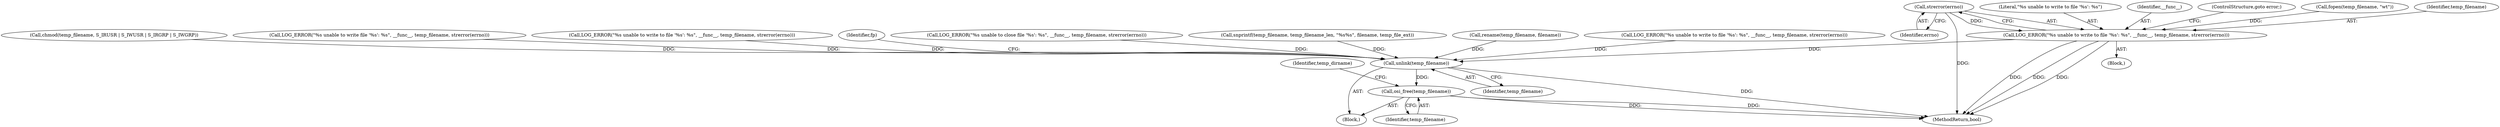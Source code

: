 digraph "0_Android_472271b153c5dc53c28beac55480a8d8434b2d5c_56@API" {
"1000264" [label="(Call,strerror(errno))"];
"1000260" [label="(Call,LOG_ERROR(\"%s unable to write to file '%s': %s\", __func__, temp_filename, strerror(errno)))"];
"1000433" [label="(Call,unlink(temp_filename))"];
"1000446" [label="(Call,osi_free(temp_filename))"];
"1000433" [label="(Call,unlink(temp_filename))"];
"1000265" [label="(Identifier,errno)"];
"1000117" [label="(Block,)"];
"1000355" [label="(Call,LOG_ERROR(\"%s unable to close file '%s': %s\", __func__, temp_filename, strerror(errno)))"];
"1000163" [label="(Call,snprintf(temp_filename, temp_filename_len, \"%s%s\", filename, temp_file_ext))"];
"1000264" [label="(Call,strerror(errno))"];
"1000447" [label="(Identifier,temp_filename)"];
"1000266" [label="(ControlStructure,goto error;)"];
"1000449" [label="(Identifier,temp_dirname)"];
"1000260" [label="(Call,LOG_ERROR(\"%s unable to write to file '%s': %s\", __func__, temp_filename, strerror(errno)))"];
"1000262" [label="(Identifier,__func__)"];
"1000388" [label="(Call,rename(temp_filename, filename))"];
"1000434" [label="(Identifier,temp_filename)"];
"1000263" [label="(Identifier,temp_filename)"];
"1000306" [label="(Call,LOG_ERROR(\"%s unable to write to file '%s': %s\", __func__, temp_filename, strerror(errno)))"];
"1000367" [label="(Call,chmod(temp_filename, S_IRUSR | S_IWUSR | S_IRGRP | S_IWGRP))"];
"1000259" [label="(Block,)"];
"1000217" [label="(Call,LOG_ERROR(\"%s unable to write file '%s': %s\", __func__, temp_filename, strerror(errno)))"];
"1000210" [label="(Call,fopen(temp_filename, \"wt\"))"];
"1000261" [label="(Literal,\"%s unable to write to file '%s': %s\")"];
"1000329" [label="(Call,LOG_ERROR(\"%s unable to write to file '%s': %s\", __func__, temp_filename, strerror(errno)))"];
"1000436" [label="(Identifier,fp)"];
"1000446" [label="(Call,osi_free(temp_filename))"];
"1000452" [label="(MethodReturn,bool)"];
"1000264" -> "1000260"  [label="AST: "];
"1000264" -> "1000265"  [label="CFG: "];
"1000265" -> "1000264"  [label="AST: "];
"1000260" -> "1000264"  [label="CFG: "];
"1000264" -> "1000452"  [label="DDG: "];
"1000264" -> "1000260"  [label="DDG: "];
"1000260" -> "1000259"  [label="AST: "];
"1000261" -> "1000260"  [label="AST: "];
"1000262" -> "1000260"  [label="AST: "];
"1000263" -> "1000260"  [label="AST: "];
"1000266" -> "1000260"  [label="CFG: "];
"1000260" -> "1000452"  [label="DDG: "];
"1000260" -> "1000452"  [label="DDG: "];
"1000260" -> "1000452"  [label="DDG: "];
"1000210" -> "1000260"  [label="DDG: "];
"1000260" -> "1000433"  [label="DDG: "];
"1000433" -> "1000117"  [label="AST: "];
"1000433" -> "1000434"  [label="CFG: "];
"1000434" -> "1000433"  [label="AST: "];
"1000436" -> "1000433"  [label="CFG: "];
"1000433" -> "1000452"  [label="DDG: "];
"1000388" -> "1000433"  [label="DDG: "];
"1000367" -> "1000433"  [label="DDG: "];
"1000329" -> "1000433"  [label="DDG: "];
"1000355" -> "1000433"  [label="DDG: "];
"1000217" -> "1000433"  [label="DDG: "];
"1000163" -> "1000433"  [label="DDG: "];
"1000306" -> "1000433"  [label="DDG: "];
"1000433" -> "1000446"  [label="DDG: "];
"1000446" -> "1000117"  [label="AST: "];
"1000446" -> "1000447"  [label="CFG: "];
"1000447" -> "1000446"  [label="AST: "];
"1000449" -> "1000446"  [label="CFG: "];
"1000446" -> "1000452"  [label="DDG: "];
"1000446" -> "1000452"  [label="DDG: "];
}
